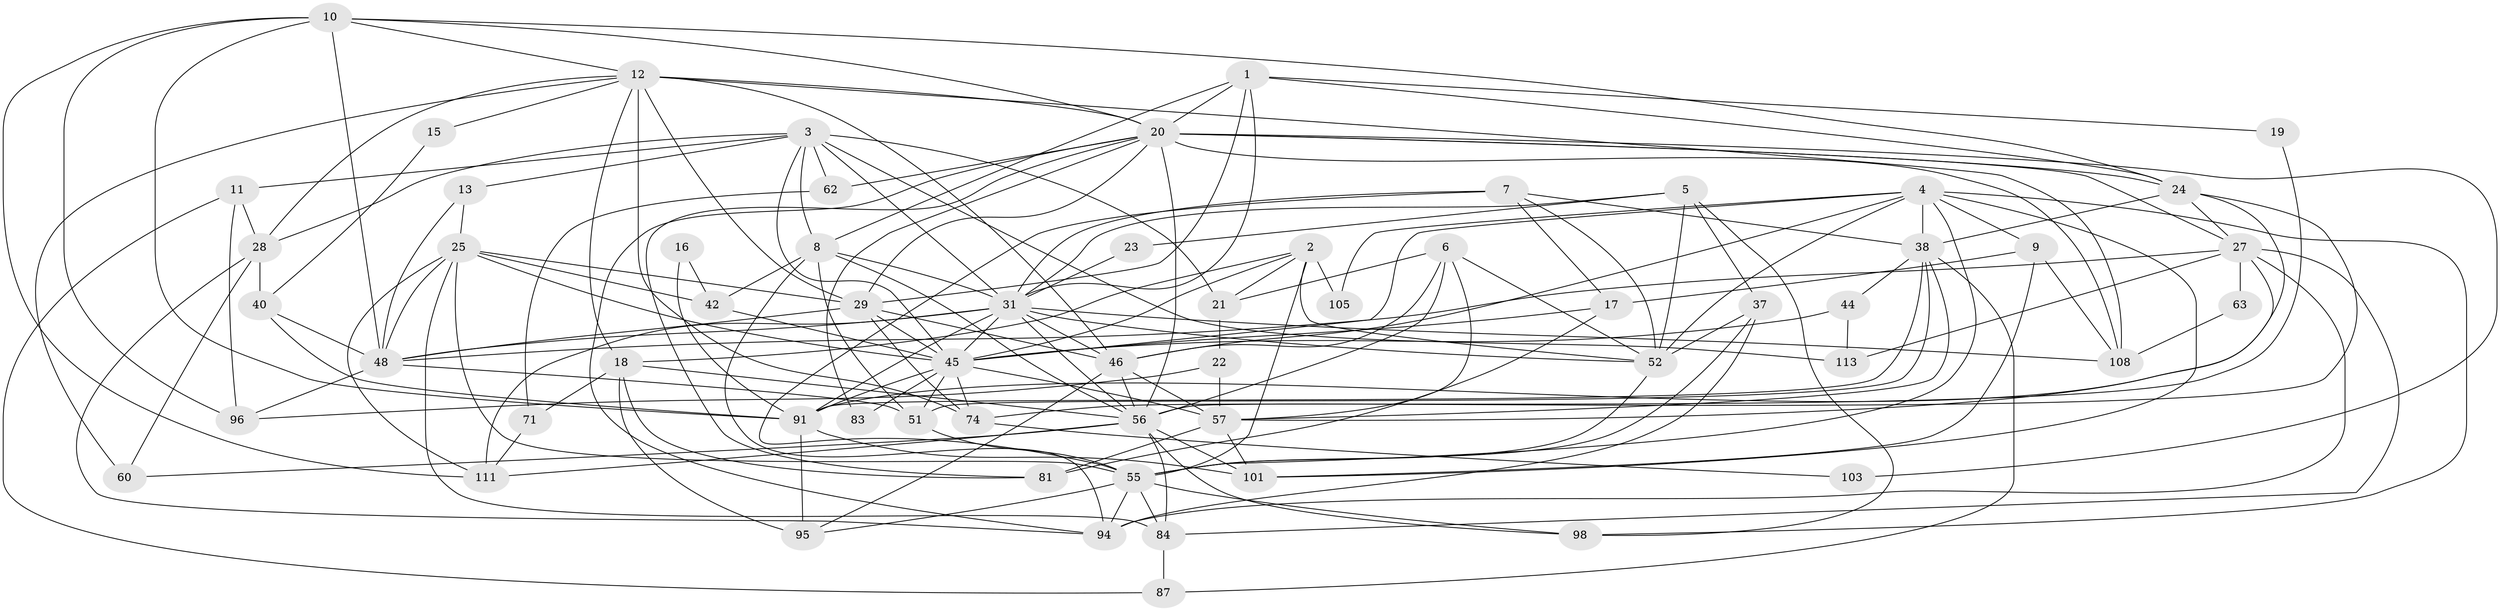 // original degree distribution, {5: 0.21311475409836064, 6: 0.09016393442622951, 4: 0.20491803278688525, 2: 0.1721311475409836, 3: 0.2540983606557377, 7: 0.05737704918032787, 8: 0.00819672131147541}
// Generated by graph-tools (version 1.1) at 2025/14/03/09/25 04:14:56]
// undirected, 61 vertices, 173 edges
graph export_dot {
graph [start="1"]
  node [color=gray90,style=filled];
  1 [super="+89"];
  2 [super="+115"];
  3 [super="+32"];
  4 [super="+69+35+30"];
  5 [super="+65"];
  6 [super="+99"];
  7 [super="+117"];
  8 [super="+118+14"];
  9 [super="+58"];
  10 [super="+39"];
  11 [super="+61"];
  12 [super="+110+90"];
  13 [super="+86"];
  15;
  16;
  17 [super="+93"];
  18 [super="+104"];
  19;
  20 [super="+43+26"];
  21;
  22 [super="+49"];
  23;
  24 [super="+77+34"];
  25 [super="+59"];
  27 [super="+67+88+70"];
  28 [super="+79"];
  29 [super="+33"];
  31 [super="+47+36"];
  37;
  38 [super="+121"];
  40 [super="+41"];
  42 [super="+68"];
  44;
  45 [super="+53"];
  46 [super="+75"];
  48 [super="+54+100"];
  51 [super="+64"];
  52 [super="+80+107"];
  55 [super="+78+97"];
  56 [super="+92+106"];
  57 [super="+112+66"];
  60;
  62;
  63;
  71;
  74 [super="+114"];
  81;
  83;
  84 [super="+85"];
  87;
  91 [super="+119"];
  94 [super="+116"];
  95;
  96;
  98;
  101;
  103;
  105;
  108;
  111;
  113;
  1 -- 24;
  1 -- 20;
  1 -- 31;
  1 -- 29;
  1 -- 8;
  1 -- 19;
  2 -- 18;
  2 -- 21;
  2 -- 105;
  2 -- 55;
  2 -- 45;
  2 -- 52;
  3 -- 21;
  3 -- 11;
  3 -- 8;
  3 -- 113;
  3 -- 45;
  3 -- 28;
  3 -- 13;
  3 -- 62;
  3 -- 31 [weight=2];
  4 -- 55 [weight=2];
  4 -- 105;
  4 -- 52 [weight=2];
  4 -- 46;
  4 -- 98;
  4 -- 101;
  4 -- 38;
  4 -- 9;
  4 -- 45;
  5 -- 98;
  5 -- 37;
  5 -- 23;
  5 -- 31;
  5 -- 52;
  6 -- 21;
  6 -- 46;
  6 -- 56;
  6 -- 57;
  6 -- 52;
  7 -- 52;
  7 -- 55;
  7 -- 38;
  7 -- 17;
  7 -- 31;
  8 -- 42;
  8 -- 94;
  8 -- 51;
  8 -- 56;
  8 -- 31;
  9 -- 17;
  9 -- 108;
  9 -- 101;
  10 -- 91;
  10 -- 96;
  10 -- 20;
  10 -- 12;
  10 -- 111;
  10 -- 48;
  10 -- 24;
  11 -- 96;
  11 -- 87;
  11 -- 28;
  12 -- 15;
  12 -- 60;
  12 -- 108 [weight=2];
  12 -- 20;
  12 -- 74;
  12 -- 29;
  12 -- 28;
  12 -- 18;
  12 -- 46;
  13 -- 48;
  13 -- 25;
  15 -- 40;
  16 -- 42;
  16 -- 91;
  17 -- 81 [weight=2];
  17 -- 45;
  18 -- 81;
  18 -- 71;
  18 -- 95;
  18 -- 56;
  19 -- 74;
  20 -- 81;
  20 -- 62;
  20 -- 108;
  20 -- 83;
  20 -- 29;
  20 -- 24;
  20 -- 27;
  20 -- 94;
  20 -- 56;
  20 -- 103;
  21 -- 22;
  22 -- 57;
  22 -- 96;
  23 -- 31;
  24 -- 91;
  24 -- 56;
  24 -- 38;
  24 -- 27;
  25 -- 111;
  25 -- 42;
  25 -- 48;
  25 -- 84;
  25 -- 29;
  25 -- 45;
  25 -- 55;
  27 -- 113;
  27 -- 63;
  27 -- 57;
  27 -- 48;
  27 -- 84;
  27 -- 94;
  28 -- 60;
  28 -- 40;
  28 -- 94;
  29 -- 45;
  29 -- 74 [weight=2];
  29 -- 48;
  29 -- 46;
  31 -- 108;
  31 -- 45 [weight=2];
  31 -- 111;
  31 -- 48;
  31 -- 52;
  31 -- 56;
  31 -- 91;
  31 -- 46;
  37 -- 55;
  37 -- 52;
  37 -- 94;
  38 -- 51;
  38 -- 91;
  38 -- 87;
  38 -- 44;
  38 -- 57;
  40 -- 91;
  40 -- 48;
  42 -- 45;
  44 -- 113;
  44 -- 45;
  45 -- 91 [weight=2];
  45 -- 51;
  45 -- 83;
  45 -- 57 [weight=2];
  45 -- 74;
  46 -- 57;
  46 -- 95;
  46 -- 56;
  48 -- 51;
  48 -- 96;
  51 -- 55;
  52 -- 55;
  55 -- 98;
  55 -- 95;
  55 -- 84;
  55 -- 94;
  56 -- 98;
  56 -- 84;
  56 -- 101;
  56 -- 60;
  56 -- 111;
  57 -- 101;
  57 -- 81;
  62 -- 71;
  63 -- 108;
  71 -- 111;
  74 -- 103;
  84 -- 87;
  91 -- 101;
  91 -- 95;
}
